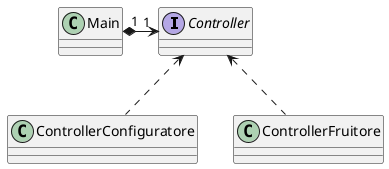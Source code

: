 @startuml
interface "Controller" as controller
class "ControllerConfiguratore" as contrConfig
class "ControllerFruitore" as contrFruitore

contrConfig .u.> controller
contrFruitore .u.> controller
controller "1" <-l* "1" Main

@enduml